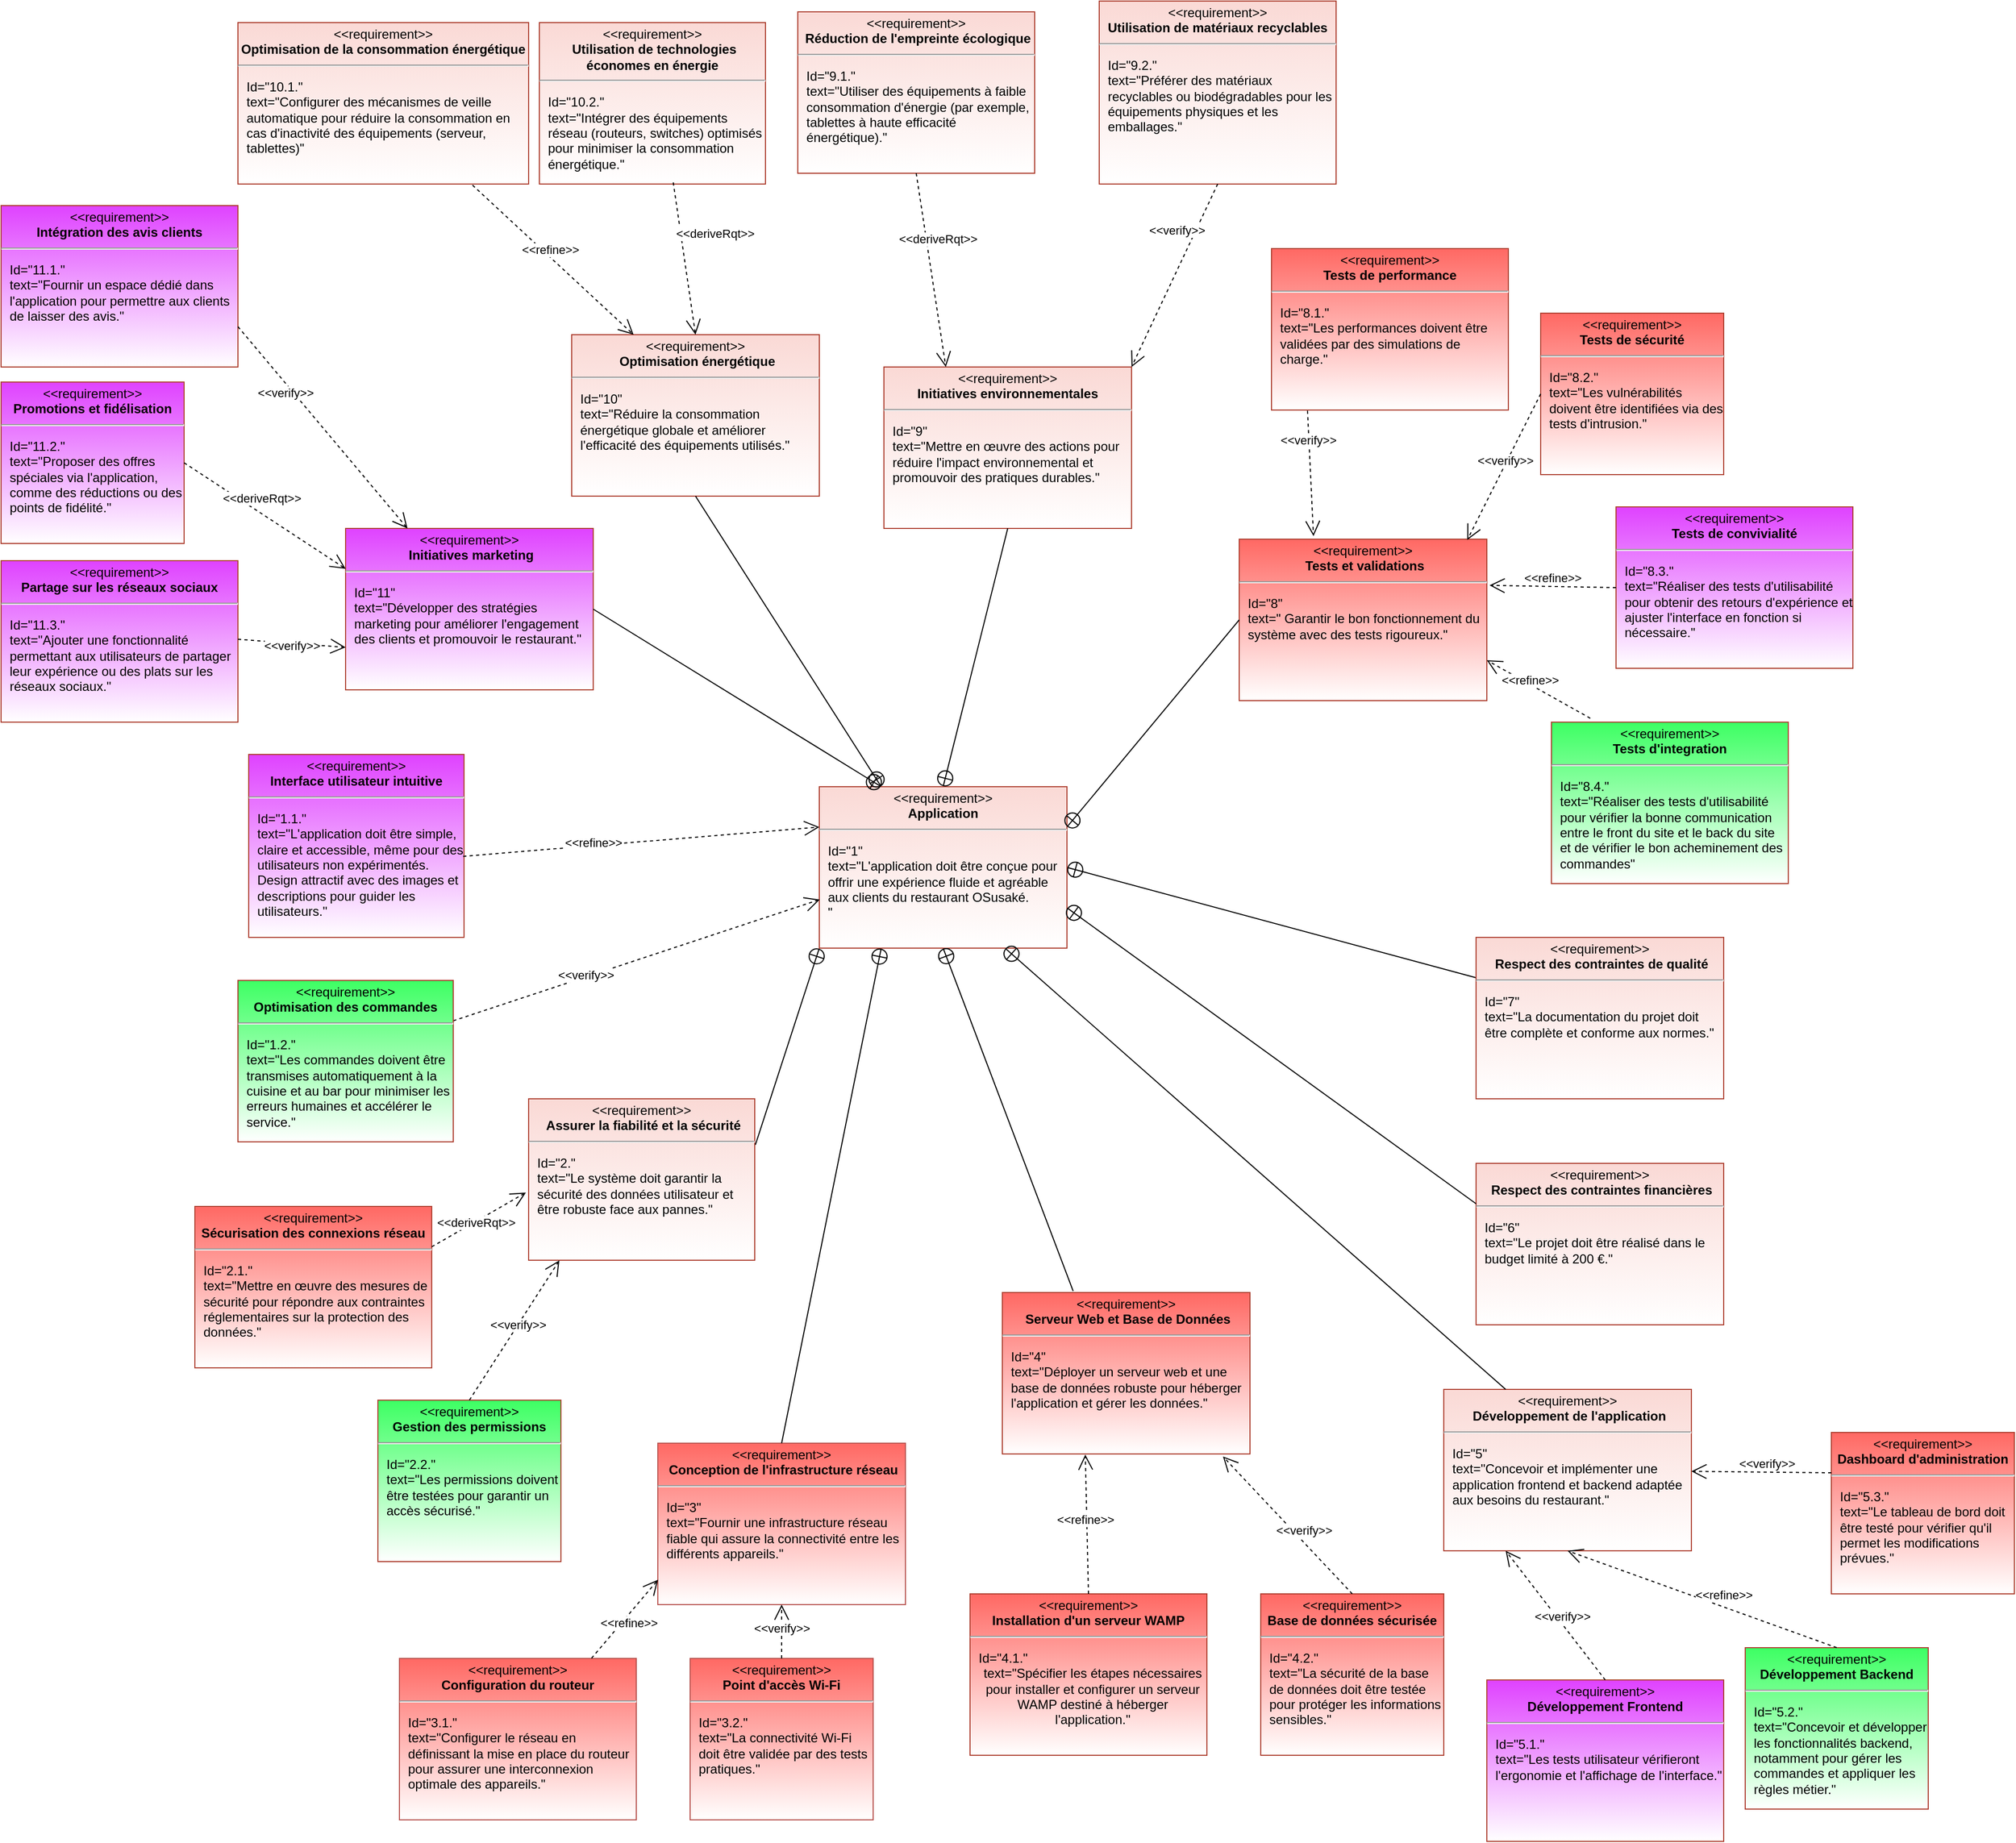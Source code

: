 <mxfile version="26.2.2" pages="2">
  <diagram id="6sqXcZv842MMHSqY-emc" name="req">
    <mxGraphModel dx="3207" dy="2464" grid="1" gridSize="10" guides="1" tooltips="1" connect="1" arrows="1" fold="1" page="1" pageScale="1" pageWidth="827" pageHeight="1169" math="0" shadow="0">
      <root>
        <mxCell id="mcRKk9l3YKuYOQQODkug-0" />
        <mxCell id="mcRKk9l3YKuYOQQODkug-1" parent="mcRKk9l3YKuYOQQODkug-0" />
        <mxCell id="mcRKk9l3YKuYOQQODkug-2" value="&lt;p style=&quot;margin: 0px ; margin-top: 4px ; text-align: center&quot;&gt;&amp;lt;&amp;lt;requirement&amp;gt;&amp;gt;&lt;br&gt;&lt;b&gt;Application&lt;/b&gt;&lt;/p&gt;&lt;hr&gt;&lt;p&gt;&lt;/p&gt;&lt;p style=&quot;margin: 0px ; margin-left: 8px ; text-align: left&quot;&gt;Id=&quot;1&quot;&lt;br&gt;&lt;/p&gt;&lt;p style=&quot;margin: 0px ; margin-left: 8px ; text-align: left&quot;&gt;text=&quot;&lt;span style=&quot;background-color: transparent;&quot;&gt;L&#39;application doit être conçue pour offrir une expérience fluide et agréable aux clients du restaurant OSusaké.&lt;/span&gt;&lt;/p&gt;&lt;p style=&quot;margin: 0px ; margin-left: 8px ; text-align: left&quot;&gt;&lt;span&gt;&quot;&lt;/span&gt;&lt;/p&gt;&lt;p style=&quot;margin: 0px ; margin-left: 8px ; text-align: left&quot;&gt;&lt;br&gt;&lt;/p&gt;" style="shape=rect;overflow=fill;html=1;whiteSpace=wrap;align=center;strokeWidth=1;fillColor=#fad9d5;strokeColor=#ae4132;gradientColor=#ffffff;" parent="mcRKk9l3YKuYOQQODkug-1" vertex="1">
          <mxGeometry x="200" y="-60" width="230" height="150" as="geometry" />
        </mxCell>
        <mxCell id="mcRKk9l3YKuYOQQODkug-4" value="&lt;p style=&quot;margin: 0px ; margin-top: 4px ; text-align: center&quot;&gt;&amp;lt;&amp;lt;requirement&amp;gt;&amp;gt;&lt;br&gt;&lt;b&gt;Interface utilisateur intuitive&lt;/b&gt;&lt;/p&gt;&lt;hr&gt;&lt;p&gt;&lt;/p&gt;&lt;p style=&quot;margin: 0px ; margin-left: 8px ; text-align: left&quot;&gt;Id=&quot;1.1.&quot;&lt;br&gt;&lt;/p&gt;&lt;p style=&quot;margin: 0px ; margin-left: 8px ; text-align: left&quot;&gt;text=&quot;L&#39;application doit être simple, claire et accessible, même pour des utilisateurs non expérimentés. Design attractif avec des images et descriptions pour guider les utilisateurs.&lt;span&gt;&quot;&lt;/span&gt;&lt;/p&gt;&lt;p style=&quot;margin: 0px ; margin-left: 8px ; text-align: left&quot;&gt;&lt;br&gt;&lt;/p&gt;" style="shape=rect;overflow=fill;html=1;whiteSpace=wrap;align=center;strokeWidth=1;fillColor=#DF42FF;strokeColor=#ae4132;gradientColor=#ffffff;" parent="mcRKk9l3YKuYOQQODkug-1" vertex="1">
          <mxGeometry x="-330" y="-90" width="200" height="170" as="geometry" />
        </mxCell>
        <mxCell id="mcRKk9l3YKuYOQQODkug-9" value="&lt;p style=&quot;margin: 0px ; margin-top: 4px ; text-align: center&quot;&gt;&amp;lt;&amp;lt;requirement&amp;gt;&amp;gt;&lt;br&gt;&lt;b&gt;Sécurisation des connexions réseau&lt;/b&gt;&lt;/p&gt;&lt;hr&gt;&lt;p&gt;&lt;/p&gt;&lt;p style=&quot;margin: 0px ; margin-left: 8px ; text-align: left&quot;&gt;Id=&quot;2.1.&quot;&lt;br&gt;&lt;/p&gt;&lt;p style=&quot;margin: 0px ; margin-left: 8px ; text-align: left&quot;&gt;text=&quot;Mettre en œuvre des mesures de sécurité pour répondre aux contraintes réglementaires sur la protection des données.&lt;span&gt;&quot;&lt;/span&gt;&lt;/p&gt;&lt;p style=&quot;margin: 0px ; margin-left: 8px ; text-align: left&quot;&gt;&lt;br&gt;&lt;/p&gt;" style="shape=rect;overflow=fill;html=1;whiteSpace=wrap;align=center;strokeWidth=1;fillColor=#FF6863;strokeColor=#ae4132;gradientColor=#ffffff;" parent="mcRKk9l3YKuYOQQODkug-1" vertex="1">
          <mxGeometry x="-380" y="330" width="220" height="150" as="geometry" />
        </mxCell>
        <mxCell id="mcRKk9l3YKuYOQQODkug-13" value="&lt;p style=&quot;margin: 0px ; margin-top: 4px ; text-align: center&quot;&gt;&amp;lt;&amp;lt;requirement&amp;gt;&amp;gt;&lt;br&gt;&lt;b&gt;&amp;nbsp;Assurer la fiabilité et la sécurité&lt;/b&gt;&lt;/p&gt;&lt;hr&gt;&lt;p&gt;&lt;/p&gt;&lt;p style=&quot;margin: 0px ; margin-left: 8px ; text-align: left&quot;&gt;Id=&quot;2.&quot;&lt;br&gt;&lt;/p&gt;&lt;p style=&quot;margin: 0px ; margin-left: 8px ; text-align: left&quot;&gt;text=&quot;Le système doit garantir la sécurité des données utilisateur et être robuste face aux pannes.&lt;span&gt;&quot;&lt;/span&gt;&lt;/p&gt;&lt;p style=&quot;margin: 0px ; margin-left: 8px ; text-align: left&quot;&gt;&lt;br&gt;&lt;/p&gt;" style="shape=rect;overflow=fill;html=1;whiteSpace=wrap;align=center;strokeWidth=1;fillColor=#fad9d5;strokeColor=#ae4132;gradientColor=#ffffff;" parent="mcRKk9l3YKuYOQQODkug-1" vertex="1">
          <mxGeometry x="-70" y="230" width="210" height="150" as="geometry" />
        </mxCell>
        <mxCell id="kWydDfq1rh9on7qYREXL-1" value="&lt;p style=&quot;margin: 0px ; margin-top: 4px ; text-align: center&quot;&gt;&amp;lt;&amp;lt;requirement&amp;gt;&amp;gt;&lt;br&gt;&lt;b&gt;Gestion des permissions&lt;/b&gt;&lt;/p&gt;&lt;hr&gt;&lt;p&gt;&lt;/p&gt;&lt;p style=&quot;margin: 0px ; margin-left: 8px ; text-align: left&quot;&gt;Id=&quot;2.2.&quot;&lt;br&gt;&lt;/p&gt;&lt;p style=&quot;margin: 0px ; margin-left: 8px ; text-align: left&quot;&gt;text=&quot;Les permissions doivent être testées pour garantir un accès sécurisé.&lt;span&gt;&quot;&lt;/span&gt;&lt;/p&gt;&lt;p style=&quot;margin: 0px ; margin-left: 8px ; text-align: left&quot;&gt;&lt;br&gt;&lt;/p&gt;" style="shape=rect;overflow=fill;html=1;whiteSpace=wrap;align=center;strokeWidth=1;fillColor=#3DFF63;strokeColor=#ae4132;gradientColor=#ffffff;" parent="mcRKk9l3YKuYOQQODkug-1" vertex="1">
          <mxGeometry x="-210" y="510" width="170" height="150" as="geometry" />
        </mxCell>
        <mxCell id="kWydDfq1rh9on7qYREXL-2" value="&amp;lt;&amp;lt;refine&amp;gt;&amp;gt;" style="edgeStyle=none;html=1;endArrow=open;endSize=12;dashed=1;verticalAlign=bottom;entryX=0;entryY=0.25;entryDx=0;entryDy=0;exitX=0.996;exitY=0.557;exitDx=0;exitDy=0;exitPerimeter=0;" parent="mcRKk9l3YKuYOQQODkug-1" source="mcRKk9l3YKuYOQQODkug-4" target="mcRKk9l3YKuYOQQODkug-2" edge="1">
          <mxGeometry x="-0.27" y="-6" width="160" relative="1" as="geometry">
            <mxPoint x="160" y="90" as="sourcePoint" />
            <mxPoint x="170" y="100" as="targetPoint" />
            <mxPoint as="offset" />
          </mxGeometry>
        </mxCell>
        <mxCell id="kWydDfq1rh9on7qYREXL-3" value="&amp;lt;&amp;lt;verify&amp;gt;&amp;gt;" style="edgeStyle=none;html=1;endArrow=open;endSize=12;dashed=1;verticalAlign=bottom;entryX=0.002;entryY=0.699;entryDx=0;entryDy=0;entryPerimeter=0;exitX=1;exitY=0.25;exitDx=0;exitDy=0;" parent="mcRKk9l3YKuYOQQODkug-1" source="mcRKk9l3YKuYOQQODkug-3" target="mcRKk9l3YKuYOQQODkug-2" edge="1">
          <mxGeometry x="-0.291" y="-7" width="160" relative="1" as="geometry">
            <mxPoint x="220" y="140" as="sourcePoint" />
            <mxPoint x="370.003" y="100" as="targetPoint" />
            <mxPoint as="offset" />
          </mxGeometry>
        </mxCell>
        <mxCell id="mcRKk9l3YKuYOQQODkug-3" value="&lt;p style=&quot;margin: 0px ; margin-top: 4px ; text-align: center&quot;&gt;&amp;lt;&amp;lt;requirement&amp;gt;&amp;gt;&lt;br&gt;&lt;b&gt;Optimisation des commandes&lt;/b&gt;&lt;/p&gt;&lt;hr&gt;&lt;p&gt;&lt;/p&gt;&lt;p style=&quot;margin: 0px ; margin-left: 8px ; text-align: left&quot;&gt;Id=&quot;1.2.&quot;&lt;br&gt;&lt;/p&gt;&lt;p style=&quot;margin: 0px ; margin-left: 8px ; text-align: left&quot;&gt;text=&quot;Les commandes doivent être transmises automatiquement à la cuisine et au bar pour minimiser les erreurs humaines et accélérer le service.&lt;span&gt;&quot;&lt;/span&gt;&lt;/p&gt;&lt;p style=&quot;margin: 0px ; margin-left: 8px ; text-align: left&quot;&gt;&lt;br&gt;&lt;/p&gt;" style="shape=rect;overflow=fill;html=1;whiteSpace=wrap;align=center;strokeWidth=1;fillColor=#3DFF63;strokeColor=#ae4132;gradientColor=#ffffff;" parent="mcRKk9l3YKuYOQQODkug-1" vertex="1">
          <mxGeometry x="-340" y="120" width="200" height="150" as="geometry" />
        </mxCell>
        <mxCell id="kWydDfq1rh9on7qYREXL-7" value="&amp;lt;&amp;lt;deriveRqt&amp;gt;&amp;gt;" style="edgeStyle=none;html=1;endArrow=open;endSize=12;dashed=1;verticalAlign=bottom;entryX=-0.012;entryY=0.581;entryDx=0;entryDy=0;exitX=1;exitY=0.25;exitDx=0;exitDy=0;entryPerimeter=0;" parent="mcRKk9l3YKuYOQQODkug-1" source="mcRKk9l3YKuYOQQODkug-9" target="mcRKk9l3YKuYOQQODkug-13" edge="1">
          <mxGeometry x="-0.166" y="-9" width="160" relative="1" as="geometry">
            <mxPoint x="-450.0" y="690" as="sourcePoint" />
            <mxPoint x="-450.0" y="610" as="targetPoint" />
            <mxPoint as="offset" />
          </mxGeometry>
        </mxCell>
        <mxCell id="kWydDfq1rh9on7qYREXL-8" value="&amp;lt;&amp;lt;verify&amp;gt;&amp;gt;" style="edgeStyle=none;html=1;endArrow=open;endSize=12;dashed=1;verticalAlign=bottom;exitX=0.5;exitY=0;exitDx=0;exitDy=0;entryX=0.136;entryY=1.001;entryDx=0;entryDy=0;entryPerimeter=0;" parent="mcRKk9l3YKuYOQQODkug-1" source="kWydDfq1rh9on7qYREXL-1" target="mcRKk9l3YKuYOQQODkug-13" edge="1">
          <mxGeometry x="-0.022" y="-5" width="160" relative="1" as="geometry">
            <mxPoint x="-290" y="690" as="sourcePoint" />
            <mxPoint x="-309.997" y="610" as="targetPoint" />
            <mxPoint as="offset" />
          </mxGeometry>
        </mxCell>
        <mxCell id="kWydDfq1rh9on7qYREXL-9" style="rounded=0;orthogonalLoop=1;jettySize=auto;html=1;startArrow=circlePlus;startFill=0;endArrow=none;endFill=0;exitX=0;exitY=1;exitDx=0;exitDy=0;entryX=1.003;entryY=0.285;entryDx=0;entryDy=0;entryPerimeter=0;" parent="mcRKk9l3YKuYOQQODkug-1" source="mcRKk9l3YKuYOQQODkug-2" target="mcRKk9l3YKuYOQQODkug-13" edge="1">
          <mxGeometry relative="1" as="geometry">
            <mxPoint x="-437.5" y="100.0" as="sourcePoint" />
            <mxPoint x="-300" y="210" as="targetPoint" />
          </mxGeometry>
        </mxCell>
        <mxCell id="kWydDfq1rh9on7qYREXL-10" value="&lt;p style=&quot;margin: 0px ; margin-top: 4px ; text-align: center&quot;&gt;&amp;lt;&amp;lt;requirement&amp;gt;&amp;gt;&lt;br&gt;&lt;b&gt;&amp;nbsp;Conception de l&#39;infrastructure réseau&lt;/b&gt;&lt;/p&gt;&lt;hr&gt;&lt;p&gt;&lt;/p&gt;&lt;p style=&quot;margin: 0px ; margin-left: 8px ; text-align: left&quot;&gt;Id=&quot;3&quot;&lt;br&gt;&lt;/p&gt;&lt;p style=&quot;margin: 0px ; margin-left: 8px ; text-align: left&quot;&gt;text=&quot;Fournir une infrastructure réseau fiable qui assure la connectivité entre les différents appareils.&lt;span&gt;&quot;&lt;/span&gt;&lt;/p&gt;&lt;p style=&quot;margin: 0px ; margin-left: 8px ; text-align: left&quot;&gt;&lt;br&gt;&lt;/p&gt;" style="shape=rect;overflow=fill;html=1;whiteSpace=wrap;align=center;strokeWidth=1;fillColor=#FF6863;strokeColor=#b85450;gradientColor=#FFFFFF;gradientDirection=south;" parent="mcRKk9l3YKuYOQQODkug-1" vertex="1">
          <mxGeometry x="50" y="550" width="230" height="150" as="geometry" />
        </mxCell>
        <mxCell id="kWydDfq1rh9on7qYREXL-11" value="&lt;p style=&quot;margin: 0px ; margin-top: 4px ; text-align: center&quot;&gt;&amp;lt;&amp;lt;requirement&amp;gt;&amp;gt;&lt;br&gt;&lt;b&gt;&amp;nbsp;&lt;/b&gt;&lt;span style=&quot;background-color: transparent;&quot;&gt;&lt;b&gt;Serveur Web et Base de Données&lt;/b&gt;&lt;/span&gt;&lt;/p&gt;&lt;hr&gt;&lt;p&gt;&lt;/p&gt;&lt;p style=&quot;margin: 0px ; margin-left: 8px ; text-align: left&quot;&gt;Id=&quot;4&quot;&lt;br&gt;&lt;/p&gt;&lt;p style=&quot;margin: 0px ; margin-left: 8px ; text-align: left&quot;&gt;text=&quot;Déployer un serveur web et une base de données robuste pour héberger l&#39;application et gérer les données.&lt;span&gt;&quot;&lt;/span&gt;&lt;/p&gt;&lt;p style=&quot;margin: 0px ; margin-left: 8px ; text-align: left&quot;&gt;&lt;br&gt;&lt;/p&gt;" style="shape=rect;overflow=fill;html=1;whiteSpace=wrap;align=center;strokeWidth=1;fillColor=#FF6863;strokeColor=#ae4132;gradientColor=#ffffff;" parent="mcRKk9l3YKuYOQQODkug-1" vertex="1">
          <mxGeometry x="370" y="410" width="230" height="150" as="geometry" />
        </mxCell>
        <mxCell id="kWydDfq1rh9on7qYREXL-12" value="&lt;p style=&quot;margin: 0px ; margin-top: 4px ; text-align: center&quot;&gt;&amp;lt;&amp;lt;requirement&amp;gt;&amp;gt;&lt;br&gt;&lt;b&gt;&amp;nbsp;&lt;/b&gt;&lt;span style=&quot;background-color: transparent;&quot;&gt;&lt;b&gt;Développement de l&#39;application&lt;/b&gt;&lt;/span&gt;&lt;/p&gt;&lt;hr&gt;&lt;p&gt;&lt;/p&gt;&lt;p style=&quot;margin: 0px ; margin-left: 8px ; text-align: left&quot;&gt;Id=&quot;5&quot;&lt;br&gt;&lt;/p&gt;&lt;p style=&quot;margin: 0px ; margin-left: 8px ; text-align: left&quot;&gt;text=&quot;Concevoir et implémenter une application frontend et backend adaptée aux besoins du restaurant.&lt;span&gt;&quot;&lt;/span&gt;&lt;/p&gt;&lt;p style=&quot;margin: 0px ; margin-left: 8px ; text-align: left&quot;&gt;&lt;br&gt;&lt;/p&gt;" style="shape=rect;overflow=fill;html=1;whiteSpace=wrap;align=center;strokeWidth=1;fillColor=#fad9d5;strokeColor=#ae4132;gradientColor=#ffffff;" parent="mcRKk9l3YKuYOQQODkug-1" vertex="1">
          <mxGeometry x="780" y="500" width="230" height="150" as="geometry" />
        </mxCell>
        <mxCell id="kWydDfq1rh9on7qYREXL-13" value="&lt;p style=&quot;margin: 0px ; margin-top: 4px ; text-align: center&quot;&gt;&amp;lt;&amp;lt;requirement&amp;gt;&amp;gt;&lt;br&gt;&lt;b&gt;&amp;nbsp;&lt;/b&gt;&lt;span style=&quot;background-color: transparent;&quot;&gt;&lt;b&gt;Respect des contraintes financières&lt;/b&gt;&lt;/span&gt;&lt;/p&gt;&lt;hr&gt;&lt;p&gt;&lt;/p&gt;&lt;p style=&quot;margin: 0px ; margin-left: 8px ; text-align: left&quot;&gt;Id=&quot;6&quot;&lt;br&gt;&lt;/p&gt;&lt;p style=&quot;margin: 0px ; margin-left: 8px ; text-align: left&quot;&gt;text=&quot;Le projet doit être réalisé dans le budget limité à 200 €.&lt;span&gt;&quot;&lt;/span&gt;&lt;/p&gt;&lt;p style=&quot;margin: 0px ; margin-left: 8px ; text-align: left&quot;&gt;&lt;br&gt;&lt;/p&gt;" style="shape=rect;overflow=fill;html=1;whiteSpace=wrap;align=center;strokeWidth=1;fillColor=#fad9d5;strokeColor=#ae4132;gradientColor=#ffffff;" parent="mcRKk9l3YKuYOQQODkug-1" vertex="1">
          <mxGeometry x="810" y="290" width="230" height="150" as="geometry" />
        </mxCell>
        <mxCell id="kWydDfq1rh9on7qYREXL-15" value="&lt;p style=&quot;margin: 0px ; margin-top: 4px ; text-align: center&quot;&gt;&amp;lt;&amp;lt;requirement&amp;gt;&amp;gt;&lt;br&gt;&lt;b&gt;&amp;nbsp;&lt;/b&gt;&lt;span style=&quot;background-color: transparent;&quot;&gt;&lt;b&gt;Tests et validations&lt;/b&gt;&lt;/span&gt;&lt;/p&gt;&lt;hr&gt;&lt;p&gt;&lt;/p&gt;&lt;p style=&quot;margin: 0px ; margin-left: 8px ; text-align: left&quot;&gt;Id=&quot;8&quot;&lt;br&gt;&lt;/p&gt;&lt;p style=&quot;margin: 0px ; margin-left: 8px ; text-align: left&quot;&gt;text=&quot;&amp;nbsp;Garantir le bon fonctionnement du système avec des tests rigoureux.&lt;span&gt;&quot;&lt;/span&gt;&lt;/p&gt;&lt;p style=&quot;margin: 0px ; margin-left: 8px ; text-align: left&quot;&gt;&lt;br&gt;&lt;/p&gt;" style="shape=rect;overflow=fill;html=1;whiteSpace=wrap;align=center;strokeWidth=1;fillColor=#FF6863;strokeColor=#ae4132;gradientColor=#ffffff;" parent="mcRKk9l3YKuYOQQODkug-1" vertex="1">
          <mxGeometry x="590" y="-290" width="230" height="150" as="geometry" />
        </mxCell>
        <mxCell id="kWydDfq1rh9on7qYREXL-20" value="&lt;p style=&quot;margin: 0px ; margin-top: 4px ; text-align: center&quot;&gt;&amp;lt;&amp;lt;requirement&amp;gt;&amp;gt;&lt;br&gt;&lt;b&gt;Configuration du routeur&lt;/b&gt;&lt;/p&gt;&lt;hr&gt;&lt;p&gt;&lt;/p&gt;&lt;p style=&quot;margin: 0px ; margin-left: 8px ; text-align: left&quot;&gt;Id=&quot;3.1.&quot;&lt;br&gt;&lt;/p&gt;&lt;p style=&quot;margin: 0px ; margin-left: 8px ; text-align: left&quot;&gt;text=&quot;Configurer le réseau en définissant la mise en place du routeur pour assurer une interconnexion optimale des appareils.&lt;span&gt;&quot;&lt;/span&gt;&lt;/p&gt;&lt;p style=&quot;margin: 0px ; margin-left: 8px ; text-align: left&quot;&gt;&lt;br&gt;&lt;/p&gt;" style="shape=rect;overflow=fill;html=1;whiteSpace=wrap;align=center;strokeWidth=1;fillColor=#FF6863;strokeColor=#b85450;gradientColor=#FFFFFF;" parent="mcRKk9l3YKuYOQQODkug-1" vertex="1">
          <mxGeometry x="-190" y="750" width="220" height="150" as="geometry" />
        </mxCell>
        <mxCell id="kWydDfq1rh9on7qYREXL-21" value="&lt;p style=&quot;margin: 0px ; margin-top: 4px ; text-align: center&quot;&gt;&amp;lt;&amp;lt;requirement&amp;gt;&amp;gt;&lt;br&gt;&lt;b&gt;Point d&#39;accès Wi-Fi&lt;/b&gt;&lt;/p&gt;&lt;hr&gt;&lt;p&gt;&lt;/p&gt;&lt;p style=&quot;margin: 0px ; margin-left: 8px ; text-align: left&quot;&gt;Id=&quot;3.2.&quot;&lt;br&gt;&lt;/p&gt;&lt;p style=&quot;margin: 0px ; margin-left: 8px ; text-align: left&quot;&gt;text=&quot;La connectivité Wi-Fi doit être validée par des tests pratiques.&lt;span&gt;&quot;&lt;/span&gt;&lt;/p&gt;&lt;p style=&quot;margin: 0px ; margin-left: 8px ; text-align: left&quot;&gt;&lt;br&gt;&lt;/p&gt;" style="shape=rect;overflow=fill;html=1;whiteSpace=wrap;align=center;strokeWidth=1;fillColor=#FF6863;strokeColor=#b85450;gradientColor=#FFFFFF;" parent="mcRKk9l3YKuYOQQODkug-1" vertex="1">
          <mxGeometry x="80" y="750" width="170" height="150" as="geometry" />
        </mxCell>
        <mxCell id="kWydDfq1rh9on7qYREXL-22" value="&lt;p style=&quot;margin: 0px ; margin-top: 4px ; text-align: center&quot;&gt;&amp;lt;&amp;lt;requirement&amp;gt;&amp;gt;&lt;br&gt;&lt;b&gt;Installation d&#39;un serveur WAMP&lt;/b&gt;&lt;/p&gt;&lt;hr&gt;&lt;p&gt;&lt;/p&gt;&lt;p style=&quot;margin: 0px ; margin-left: 8px ; text-align: left&quot;&gt;Id=&quot;4.1.&quot;&lt;br&gt;&lt;/p&gt;&lt;p style=&quot;text-align: center; margin: 0px 0px 0px 8px;&quot;&gt;text=&quot;&lt;span style=&quot;background-color: transparent; text-align: center;&quot;&gt;Spécifier les étapes nécessaires pour installer et configurer un serveur WAMP destiné à héberger l&#39;application.&quot;&lt;/span&gt;&lt;/p&gt;&lt;p style=&quot;margin: 0px ; margin-left: 8px ; text-align: left&quot;&gt;&lt;br&gt;&lt;/p&gt;" style="shape=rect;overflow=fill;html=1;whiteSpace=wrap;align=center;strokeWidth=1;fillColor=#FF6863;strokeColor=#ae4132;gradientColor=#ffffff;" parent="mcRKk9l3YKuYOQQODkug-1" vertex="1">
          <mxGeometry x="340" y="690" width="220" height="150" as="geometry" />
        </mxCell>
        <mxCell id="kWydDfq1rh9on7qYREXL-23" value="&lt;p style=&quot;margin: 0px ; margin-top: 4px ; text-align: center&quot;&gt;&amp;lt;&amp;lt;requirement&amp;gt;&amp;gt;&lt;br&gt;&lt;b&gt;Base de données sécurisée&lt;/b&gt;&lt;/p&gt;&lt;hr&gt;&lt;p&gt;&lt;/p&gt;&lt;p style=&quot;margin: 0px ; margin-left: 8px ; text-align: left&quot;&gt;Id=&quot;4.2.&quot;&lt;br&gt;&lt;/p&gt;&lt;p style=&quot;margin: 0px ; margin-left: 8px ; text-align: left&quot;&gt;text=&quot;La sécurité de la base de données doit être testée pour protéger les informations sensibles.&lt;span&gt;&quot;&lt;/span&gt;&lt;/p&gt;&lt;p style=&quot;margin: 0px ; margin-left: 8px ; text-align: left&quot;&gt;&lt;br&gt;&lt;/p&gt;" style="shape=rect;overflow=fill;html=1;whiteSpace=wrap;align=center;strokeWidth=1;fillColor=#FF6863;strokeColor=#ae4132;gradientColor=#ffffff;" parent="mcRKk9l3YKuYOQQODkug-1" vertex="1">
          <mxGeometry x="610" y="690" width="170" height="150" as="geometry" />
        </mxCell>
        <mxCell id="kWydDfq1rh9on7qYREXL-24" value="&lt;p style=&quot;margin: 0px ; margin-top: 4px ; text-align: center&quot;&gt;&amp;lt;&amp;lt;requirement&amp;gt;&amp;gt;&lt;br&gt;&lt;b&gt;Développement Frontend&lt;/b&gt;&lt;/p&gt;&lt;hr&gt;&lt;p&gt;&lt;/p&gt;&lt;p style=&quot;margin: 0px ; margin-left: 8px ; text-align: left&quot;&gt;Id=&quot;5.1.&quot;&lt;br&gt;&lt;/p&gt;&lt;p style=&quot;margin: 0px ; margin-left: 8px ; text-align: left&quot;&gt;text=&quot;Les tests utilisateur vérifieront l&#39;ergonomie et l&#39;affichage de l&#39;interface.&lt;span&gt;&quot;&lt;/span&gt;&lt;/p&gt;&lt;p style=&quot;margin: 0px ; margin-left: 8px ; text-align: left&quot;&gt;&lt;br&gt;&lt;/p&gt;" style="shape=rect;overflow=fill;html=1;whiteSpace=wrap;align=center;strokeWidth=1;fillColor=#DF42FF;strokeColor=#ae4132;gradientColor=#ffffff;" parent="mcRKk9l3YKuYOQQODkug-1" vertex="1">
          <mxGeometry x="820" y="770" width="220" height="150" as="geometry" />
        </mxCell>
        <mxCell id="kWydDfq1rh9on7qYREXL-25" value="&lt;p style=&quot;margin: 0px ; margin-top: 4px ; text-align: center&quot;&gt;&amp;lt;&amp;lt;requirement&amp;gt;&amp;gt;&lt;br&gt;&lt;b&gt;Développement Backend&lt;/b&gt;&lt;/p&gt;&lt;hr&gt;&lt;p&gt;&lt;/p&gt;&lt;p style=&quot;margin: 0px ; margin-left: 8px ; text-align: left&quot;&gt;Id=&quot;5.2.&quot;&lt;br&gt;&lt;/p&gt;&lt;p style=&quot;margin: 0px ; margin-left: 8px ; text-align: left&quot;&gt;text=&quot;Concevoir et développer les fonctionnalités backend, notamment pour gérer les commandes et appliquer les règles métier.&lt;span&gt;&quot;&lt;/span&gt;&lt;/p&gt;&lt;p style=&quot;margin: 0px ; margin-left: 8px ; text-align: left&quot;&gt;&lt;br&gt;&lt;/p&gt;" style="shape=rect;overflow=fill;html=1;whiteSpace=wrap;align=center;strokeWidth=1;fillColor=#3DFF63;strokeColor=#ae4132;gradientColor=#ffffff;" parent="mcRKk9l3YKuYOQQODkug-1" vertex="1">
          <mxGeometry x="1060" y="740" width="170" height="150" as="geometry" />
        </mxCell>
        <mxCell id="kWydDfq1rh9on7qYREXL-26" value="&lt;p style=&quot;margin: 0px ; margin-top: 4px ; text-align: center&quot;&gt;&amp;lt;&amp;lt;requirement&amp;gt;&amp;gt;&lt;br&gt;&lt;span style=&quot;font-size: 12px;&quot;&gt;&lt;b&gt;Tests de performance&lt;/b&gt;&lt;/span&gt;&lt;/p&gt;&lt;hr&gt;&lt;p&gt;&lt;/p&gt;&lt;p style=&quot;margin: 0px ; margin-left: 8px ; text-align: left&quot;&gt;Id=&quot;8.1.&quot;&lt;br&gt;&lt;/p&gt;&lt;p style=&quot;margin: 0px ; margin-left: 8px ; text-align: left&quot;&gt;text=&quot;Les performances doivent être validées par des simulations de charge.&lt;span&gt;&quot;&lt;/span&gt;&lt;/p&gt;&lt;p style=&quot;margin: 0px ; margin-left: 8px ; text-align: left&quot;&gt;&lt;br&gt;&lt;/p&gt;" style="shape=rect;overflow=fill;html=1;whiteSpace=wrap;align=center;strokeWidth=1;fillColor=#FF6863;strokeColor=#ae4132;gradientColor=#ffffff;" parent="mcRKk9l3YKuYOQQODkug-1" vertex="1">
          <mxGeometry x="620" y="-560" width="220" height="150" as="geometry" />
        </mxCell>
        <mxCell id="kWydDfq1rh9on7qYREXL-27" value="&lt;p style=&quot;margin: 0px ; margin-top: 4px ; text-align: center&quot;&gt;&amp;lt;&amp;lt;requirement&amp;gt;&amp;gt;&lt;br&gt;&lt;span style=&quot;font-size: 12px;&quot;&gt;&lt;b&gt;Tests de sécurité&lt;/b&gt;&lt;/span&gt;&lt;/p&gt;&lt;hr&gt;&lt;p&gt;&lt;/p&gt;&lt;p style=&quot;margin: 0px ; margin-left: 8px ; text-align: left&quot;&gt;Id=&quot;8.2.&quot;&lt;br&gt;&lt;/p&gt;&lt;p style=&quot;margin: 0px ; margin-left: 8px ; text-align: left&quot;&gt;text=&quot;Les vulnérabilités doivent être identifiées via des tests d&#39;intrusion.&lt;span&gt;&quot;&lt;/span&gt;&lt;/p&gt;&lt;p style=&quot;margin: 0px ; margin-left: 8px ; text-align: left&quot;&gt;&lt;br&gt;&lt;/p&gt;" style="shape=rect;overflow=fill;html=1;whiteSpace=wrap;align=center;strokeWidth=1;fillColor=#FF6863;strokeColor=#ae4132;gradientColor=#ffffff;" parent="mcRKk9l3YKuYOQQODkug-1" vertex="1">
          <mxGeometry x="870" y="-500" width="170" height="150" as="geometry" />
        </mxCell>
        <mxCell id="kWydDfq1rh9on7qYREXL-28" value="&lt;p style=&quot;margin: 0px ; margin-top: 4px ; text-align: center&quot;&gt;&amp;lt;&amp;lt;requirement&amp;gt;&amp;gt;&lt;br&gt;&lt;span style=&quot;font-size: 12px;&quot;&gt;&lt;b&gt;Tests de convivialité&lt;/b&gt;&lt;/span&gt;&lt;/p&gt;&lt;hr&gt;&lt;p&gt;&lt;/p&gt;&lt;p style=&quot;margin: 0px ; margin-left: 8px ; text-align: left&quot;&gt;Id=&quot;8.3.&quot;&lt;br&gt;&lt;/p&gt;&lt;p style=&quot;margin: 0px ; margin-left: 8px ; text-align: left&quot;&gt;text=&quot;Réaliser des tests d&#39;utilisabilité pour obtenir des retours d&#39;expérience et ajuster l&#39;interface en fonction si nécessaire.&lt;span&gt;&quot;&lt;/span&gt;&lt;/p&gt;&lt;p style=&quot;margin: 0px ; margin-left: 8px ; text-align: left&quot;&gt;&lt;br&gt;&lt;/p&gt;" style="shape=rect;overflow=fill;html=1;whiteSpace=wrap;align=center;strokeWidth=1;fillColor=#DF42FF;strokeColor=#ae4132;gradientColor=#ffffff;" parent="mcRKk9l3YKuYOQQODkug-1" vertex="1">
          <mxGeometry x="940" y="-320" width="220" height="150" as="geometry" />
        </mxCell>
        <mxCell id="kWydDfq1rh9on7qYREXL-32" style="rounded=0;orthogonalLoop=1;jettySize=auto;html=1;startArrow=circlePlus;startFill=0;endArrow=none;endFill=0;exitX=0.25;exitY=1;exitDx=0;exitDy=0;entryX=0.5;entryY=0;entryDx=0;entryDy=0;" parent="mcRKk9l3YKuYOQQODkug-1" source="mcRKk9l3YKuYOQQODkug-2" target="kWydDfq1rh9on7qYREXL-10" edge="1">
          <mxGeometry relative="1" as="geometry">
            <mxPoint x="265" y="100" as="sourcePoint" />
            <mxPoint x="-485" y="180" as="targetPoint" />
          </mxGeometry>
        </mxCell>
        <mxCell id="kWydDfq1rh9on7qYREXL-33" style="rounded=0;orthogonalLoop=1;jettySize=auto;html=1;startArrow=circlePlus;startFill=0;endArrow=none;endFill=0;exitX=0.5;exitY=1;exitDx=0;exitDy=0;entryX=0.286;entryY=-0.009;entryDx=0;entryDy=0;entryPerimeter=0;" parent="mcRKk9l3YKuYOQQODkug-1" source="mcRKk9l3YKuYOQQODkug-2" target="kWydDfq1rh9on7qYREXL-11" edge="1">
          <mxGeometry relative="1" as="geometry">
            <mxPoint x="323" y="100" as="sourcePoint" />
            <mxPoint x="15" y="180" as="targetPoint" />
          </mxGeometry>
        </mxCell>
        <mxCell id="kWydDfq1rh9on7qYREXL-34" style="rounded=0;orthogonalLoop=1;jettySize=auto;html=1;startArrow=circlePlus;startFill=0;endArrow=none;endFill=0;exitX=0.75;exitY=1;exitDx=0;exitDy=0;entryX=0.25;entryY=0;entryDx=0;entryDy=0;" parent="mcRKk9l3YKuYOQQODkug-1" source="mcRKk9l3YKuYOQQODkug-2" target="kWydDfq1rh9on7qYREXL-12" edge="1">
          <mxGeometry relative="1" as="geometry">
            <mxPoint x="840" y="60" as="sourcePoint" />
            <mxPoint x="878" y="140" as="targetPoint" />
          </mxGeometry>
        </mxCell>
        <mxCell id="kWydDfq1rh9on7qYREXL-35" style="rounded=0;orthogonalLoop=1;jettySize=auto;html=1;startArrow=circlePlus;startFill=0;endArrow=none;endFill=0;exitX=1;exitY=0.75;exitDx=0;exitDy=0;entryX=0;entryY=0.25;entryDx=0;entryDy=0;" parent="mcRKk9l3YKuYOQQODkug-1" source="mcRKk9l3YKuYOQQODkug-2" target="kWydDfq1rh9on7qYREXL-13" edge="1">
          <mxGeometry relative="1" as="geometry">
            <mxPoint x="550" y="40" as="sourcePoint" />
            <mxPoint x="972" y="120" as="targetPoint" />
          </mxGeometry>
        </mxCell>
        <mxCell id="kWydDfq1rh9on7qYREXL-37" style="rounded=0;orthogonalLoop=1;jettySize=auto;html=1;startArrow=circlePlus;startFill=0;endArrow=none;endFill=0;exitX=1;exitY=0.5;exitDx=0;exitDy=0;entryX=0;entryY=0.25;entryDx=0;entryDy=0;" parent="mcRKk9l3YKuYOQQODkug-1" source="mcRKk9l3YKuYOQQODkug-2" target="kWydDfq1rh9on7qYREXL-14" edge="1">
          <mxGeometry relative="1" as="geometry">
            <mxPoint x="570" y="-27" as="sourcePoint" />
            <mxPoint x="1350" y="90" as="targetPoint" />
          </mxGeometry>
        </mxCell>
        <mxCell id="kWydDfq1rh9on7qYREXL-38" style="rounded=0;orthogonalLoop=1;jettySize=auto;html=1;startArrow=circlePlus;startFill=0;endArrow=none;endFill=0;entryX=0;entryY=0.5;entryDx=0;entryDy=0;exitX=1;exitY=0.25;exitDx=0;exitDy=0;" parent="mcRKk9l3YKuYOQQODkug-1" source="mcRKk9l3YKuYOQQODkug-2" target="kWydDfq1rh9on7qYREXL-15" edge="1">
          <mxGeometry relative="1" as="geometry">
            <mxPoint x="1000" y="-20" as="sourcePoint" />
            <mxPoint x="2018" y="145" as="targetPoint" />
          </mxGeometry>
        </mxCell>
        <mxCell id="NJ4r-btPFasgyIgzd2Xu-0" value="&amp;lt;&amp;lt;refine&amp;gt;&amp;gt;" style="edgeStyle=none;html=1;endArrow=open;endSize=12;dashed=1;verticalAlign=bottom;entryX=0.001;entryY=0.846;entryDx=0;entryDy=0;exitX=0.811;exitY=-0.001;exitDx=0;exitDy=0;exitPerimeter=0;entryPerimeter=0;" parent="mcRKk9l3YKuYOQQODkug-1" source="kWydDfq1rh9on7qYREXL-20" target="kWydDfq1rh9on7qYREXL-10" edge="1">
          <mxGeometry x="-0.164" y="-11" width="160" relative="1" as="geometry">
            <mxPoint x="-150" y="910" as="sourcePoint" />
            <mxPoint x="-40" y="880" as="targetPoint" />
            <mxPoint as="offset" />
          </mxGeometry>
        </mxCell>
        <mxCell id="NJ4r-btPFasgyIgzd2Xu-1" value="&amp;lt;&amp;lt;verify&amp;gt;&amp;gt;" style="edgeStyle=none;html=1;endArrow=open;endSize=12;dashed=1;verticalAlign=bottom;entryX=0.5;entryY=1;entryDx=0;entryDy=0;exitX=0.5;exitY=0;exitDx=0;exitDy=0;" parent="mcRKk9l3YKuYOQQODkug-1" source="kWydDfq1rh9on7qYREXL-21" target="kWydDfq1rh9on7qYREXL-10" edge="1">
          <mxGeometry x="-0.231" width="160" relative="1" as="geometry">
            <mxPoint x="90" y="950" as="sourcePoint" />
            <mxPoint x="70.003" y="870" as="targetPoint" />
            <mxPoint as="offset" />
          </mxGeometry>
        </mxCell>
        <mxCell id="NJ4r-btPFasgyIgzd2Xu-2" value="&amp;lt;&amp;lt;refine&amp;gt;&amp;gt;" style="edgeStyle=none;html=1;endArrow=open;endSize=12;dashed=1;verticalAlign=bottom;entryX=0.335;entryY=1.004;entryDx=0;entryDy=0;exitX=0.5;exitY=0;exitDx=0;exitDy=0;entryPerimeter=0;" parent="mcRKk9l3YKuYOQQODkug-1" source="kWydDfq1rh9on7qYREXL-22" target="kWydDfq1rh9on7qYREXL-11" edge="1">
          <mxGeometry x="-0.072" y="2" width="160" relative="1" as="geometry">
            <mxPoint x="445" y="930" as="sourcePoint" />
            <mxPoint x="445" y="860" as="targetPoint" />
            <mxPoint as="offset" />
          </mxGeometry>
        </mxCell>
        <mxCell id="NJ4r-btPFasgyIgzd2Xu-3" value="&amp;lt;&amp;lt;verify&amp;gt;&amp;gt;" style="edgeStyle=none;html=1;endArrow=open;endSize=12;dashed=1;verticalAlign=bottom;entryX=0.891;entryY=1.016;entryDx=0;entryDy=0;exitX=0.5;exitY=0;exitDx=0;exitDy=0;entryPerimeter=0;" parent="mcRKk9l3YKuYOQQODkug-1" source="kWydDfq1rh9on7qYREXL-23" target="kWydDfq1rh9on7qYREXL-11" edge="1">
          <mxGeometry x="-0.232" y="-1" width="160" relative="1" as="geometry">
            <mxPoint x="625" y="930" as="sourcePoint" />
            <mxPoint x="605.003" y="850" as="targetPoint" />
            <mxPoint x="1" as="offset" />
          </mxGeometry>
        </mxCell>
        <mxCell id="NJ4r-btPFasgyIgzd2Xu-4" value="&lt;p style=&quot;margin: 0px ; margin-top: 4px ; text-align: center&quot;&gt;&amp;lt;&amp;lt;requirement&amp;gt;&amp;gt;&lt;br&gt;&lt;b&gt;Dashboard d&#39;administration&lt;/b&gt;&lt;/p&gt;&lt;hr&gt;&lt;p&gt;&lt;/p&gt;&lt;p style=&quot;margin: 0px ; margin-left: 8px ; text-align: left&quot;&gt;Id=&quot;5.3.&quot;&lt;br&gt;&lt;/p&gt;&lt;p style=&quot;margin: 0px ; margin-left: 8px ; text-align: left&quot;&gt;text=&quot;Le tableau de bord doit être testé pour vérifier qu&#39;il permet les modifications prévues.&lt;span&gt;&quot;&lt;/span&gt;&lt;/p&gt;&lt;p style=&quot;margin: 0px ; margin-left: 8px ; text-align: left&quot;&gt;&lt;br&gt;&lt;/p&gt;" style="shape=rect;overflow=fill;html=1;whiteSpace=wrap;align=center;strokeWidth=1;fillColor=#FF6863;strokeColor=#ae4132;gradientColor=#ffffff;" parent="mcRKk9l3YKuYOQQODkug-1" vertex="1">
          <mxGeometry x="1140" y="540" width="170" height="150" as="geometry" />
        </mxCell>
        <mxCell id="NJ4r-btPFasgyIgzd2Xu-5" value="&amp;lt;&amp;lt;verify&amp;gt;&amp;gt;" style="edgeStyle=none;html=1;endArrow=open;endSize=12;dashed=1;verticalAlign=bottom;entryX=0.25;entryY=1;entryDx=0;entryDy=0;exitX=0.5;exitY=0;exitDx=0;exitDy=0;" parent="mcRKk9l3YKuYOQQODkug-1" source="kWydDfq1rh9on7qYREXL-24" target="kWydDfq1rh9on7qYREXL-12" edge="1">
          <mxGeometry x="-0.155" y="1" width="160" relative="1" as="geometry">
            <mxPoint x="970" y="890" as="sourcePoint" />
            <mxPoint x="950.003" y="810" as="targetPoint" />
            <mxPoint as="offset" />
          </mxGeometry>
        </mxCell>
        <mxCell id="NJ4r-btPFasgyIgzd2Xu-6" value="&amp;lt;&amp;lt;refine&amp;gt;&amp;gt;" style="edgeStyle=none;html=1;endArrow=open;endSize=12;dashed=1;verticalAlign=bottom;entryX=0.5;entryY=1;entryDx=0;entryDy=0;exitX=0.5;exitY=0;exitDx=0;exitDy=0;" parent="mcRKk9l3YKuYOQQODkug-1" source="kWydDfq1rh9on7qYREXL-25" target="kWydDfq1rh9on7qYREXL-12" edge="1">
          <mxGeometry x="-0.154" y="-2" width="160" relative="1" as="geometry">
            <mxPoint x="1190" y="910" as="sourcePoint" />
            <mxPoint x="1190" y="840" as="targetPoint" />
            <mxPoint as="offset" />
          </mxGeometry>
        </mxCell>
        <mxCell id="NJ4r-btPFasgyIgzd2Xu-7" value="&amp;lt;&amp;lt;verify&amp;gt;&amp;gt;" style="edgeStyle=none;html=1;endArrow=open;endSize=12;dashed=1;verticalAlign=bottom;exitX=0;exitY=0.25;exitDx=0;exitDy=0;" parent="mcRKk9l3YKuYOQQODkug-1" source="NJ4r-btPFasgyIgzd2Xu-4" target="kWydDfq1rh9on7qYREXL-12" edge="1">
          <mxGeometry x="-0.077" y="1" width="160" relative="1" as="geometry">
            <mxPoint x="1333" y="760" as="sourcePoint" />
            <mxPoint x="1313.003" y="680" as="targetPoint" />
            <mxPoint as="offset" />
          </mxGeometry>
        </mxCell>
        <mxCell id="NJ4r-btPFasgyIgzd2Xu-10" value="&amp;lt;&amp;lt;verify&amp;gt;&amp;gt;" style="edgeStyle=none;html=1;endArrow=open;endSize=12;dashed=1;verticalAlign=bottom;entryX=0.921;entryY=0.005;entryDx=0;entryDy=0;exitX=0;exitY=0.5;exitDx=0;exitDy=0;entryPerimeter=0;" parent="mcRKk9l3YKuYOQQODkug-1" source="kWydDfq1rh9on7qYREXL-27" target="kWydDfq1rh9on7qYREXL-15" edge="1">
          <mxGeometry x="0.035" y="3" width="160" relative="1" as="geometry">
            <mxPoint x="1440" y="50" as="sourcePoint" />
            <mxPoint x="1460.003" y="-10" as="targetPoint" />
            <mxPoint as="offset" />
          </mxGeometry>
        </mxCell>
        <mxCell id="NJ4r-btPFasgyIgzd2Xu-11" value="&amp;lt;&amp;lt;verify&amp;gt;&amp;gt;" style="edgeStyle=none;html=1;endArrow=open;endSize=12;dashed=1;verticalAlign=bottom;entryX=0.3;entryY=-0.019;entryDx=0;entryDy=0;exitX=0.152;exitY=1.004;exitDx=0;exitDy=0;exitPerimeter=0;entryPerimeter=0;" parent="mcRKk9l3YKuYOQQODkug-1" source="kWydDfq1rh9on7qYREXL-26" target="kWydDfq1rh9on7qYREXL-15" edge="1">
          <mxGeometry x="-0.375" y="-1" width="160" relative="1" as="geometry">
            <mxPoint x="1250" y="90" as="sourcePoint" />
            <mxPoint x="1230.003" y="10" as="targetPoint" />
            <mxPoint as="offset" />
          </mxGeometry>
        </mxCell>
        <mxCell id="NJ4r-btPFasgyIgzd2Xu-12" value="&amp;lt;&amp;lt;refine&amp;gt;&amp;gt;" style="edgeStyle=none;html=1;endArrow=open;endSize=12;dashed=1;verticalAlign=bottom;exitX=0;exitY=0.5;exitDx=0;exitDy=0;entryX=1.011;entryY=0.286;entryDx=0;entryDy=0;entryPerimeter=0;" parent="mcRKk9l3YKuYOQQODkug-1" source="kWydDfq1rh9on7qYREXL-28" target="kWydDfq1rh9on7qYREXL-15" edge="1">
          <mxGeometry x="-0.001" y="1" width="160" relative="1" as="geometry">
            <mxPoint x="1640" y="20" as="sourcePoint" />
            <mxPoint x="1640" y="-50" as="targetPoint" />
            <mxPoint as="offset" />
          </mxGeometry>
        </mxCell>
        <mxCell id="kWydDfq1rh9on7qYREXL-14" value="&lt;p style=&quot;margin: 0px ; margin-top: 4px ; text-align: center&quot;&gt;&amp;lt;&amp;lt;requirement&amp;gt;&amp;gt;&lt;br&gt;&lt;b&gt;&amp;nbsp;&lt;/b&gt;&lt;span style=&quot;background-color: transparent;&quot;&gt;&lt;b&gt;Respect des contraintes de qualité&lt;/b&gt;&lt;/span&gt;&lt;/p&gt;&lt;hr&gt;&lt;p&gt;&lt;/p&gt;&lt;p style=&quot;margin: 0px ; margin-left: 8px ; text-align: left&quot;&gt;Id=&quot;7&quot;&lt;br&gt;&lt;/p&gt;&lt;p style=&quot;margin: 0px ; margin-left: 8px ; text-align: left&quot;&gt;text=&quot;La documentation du projet doit être complète et conforme aux normes.&lt;span&gt;&quot;&lt;/span&gt;&lt;/p&gt;&lt;p style=&quot;margin: 0px ; margin-left: 8px ; text-align: left&quot;&gt;&lt;br&gt;&lt;/p&gt;" style="shape=rect;overflow=fill;html=1;whiteSpace=wrap;align=center;strokeWidth=1;fillColor=#fad9d5;strokeColor=#ae4132;gradientColor=#ffffff;" parent="mcRKk9l3YKuYOQQODkug-1" vertex="1">
          <mxGeometry x="810" y="80" width="230" height="150" as="geometry" />
        </mxCell>
        <mxCell id="NJ4r-btPFasgyIgzd2Xu-22" value="&lt;p style=&quot;margin: 0px ; margin-top: 4px ; text-align: center&quot;&gt;&amp;lt;&amp;lt;requirement&amp;gt;&amp;gt;&lt;br&gt;&lt;b&gt;Initiatives environnementales&lt;/b&gt;&lt;/p&gt;&lt;hr&gt;&lt;p&gt;&lt;/p&gt;&lt;p style=&quot;margin: 0px ; margin-left: 8px ; text-align: left&quot;&gt;Id=&quot;9&quot;&lt;br&gt;&lt;/p&gt;&lt;p style=&quot;margin: 0px ; margin-left: 8px ; text-align: left&quot;&gt;text=&quot;Mettre en œuvre des actions pour réduire l&#39;impact environnemental et promouvoir des pratiques durables.&lt;span&gt;&quot;&lt;/span&gt;&lt;/p&gt;&lt;p style=&quot;margin: 0px ; margin-left: 8px ; text-align: left&quot;&gt;&lt;br&gt;&lt;/p&gt;" style="shape=rect;overflow=fill;html=1;whiteSpace=wrap;align=center;strokeWidth=1;fillColor=#fad9d5;strokeColor=#ae4132;gradientColor=#ffffff;rounded=0;" parent="mcRKk9l3YKuYOQQODkug-1" vertex="1">
          <mxGeometry x="260" y="-450" width="230" height="150" as="geometry" />
        </mxCell>
        <mxCell id="NJ4r-btPFasgyIgzd2Xu-23" value="&lt;p style=&quot;margin: 0px ; margin-top: 4px ; text-align: center&quot;&gt;&amp;lt;&amp;lt;requirement&amp;gt;&amp;gt;&lt;br&gt;&lt;b&gt;Utilisation de matériaux recyclables&lt;/b&gt;&lt;/p&gt;&lt;hr&gt;&lt;p&gt;&lt;/p&gt;&lt;p style=&quot;margin: 0px ; margin-left: 8px ; text-align: left&quot;&gt;Id=&quot;9.2.&quot;&lt;br&gt;&lt;/p&gt;&lt;p style=&quot;margin: 0px ; margin-left: 8px ; text-align: left&quot;&gt;text=&quot;Préférer des matériaux recyclables ou biodégradables pour les équipements physiques et les emballages.&lt;span&gt;&quot;&lt;/span&gt;&lt;/p&gt;&lt;p style=&quot;margin: 0px ; margin-left: 8px ; text-align: left&quot;&gt;&lt;br&gt;&lt;/p&gt;" style="shape=rect;overflow=fill;html=1;whiteSpace=wrap;align=center;strokeWidth=1;fillColor=#fad9d5;strokeColor=#ae4132;gradientColor=#ffffff;" parent="mcRKk9l3YKuYOQQODkug-1" vertex="1">
          <mxGeometry x="460" y="-790" width="220" height="170" as="geometry" />
        </mxCell>
        <mxCell id="NJ4r-btPFasgyIgzd2Xu-24" value="&lt;p style=&quot;margin: 0px ; margin-top: 4px ; text-align: center&quot;&gt;&amp;lt;&amp;lt;requirement&amp;gt;&amp;gt;&lt;br&gt;&lt;b&gt;&amp;nbsp;Réduction de l&#39;empreinte écologique&lt;/b&gt;&lt;/p&gt;&lt;hr&gt;&lt;p&gt;&lt;/p&gt;&lt;p style=&quot;margin: 0px ; margin-left: 8px ; text-align: left&quot;&gt;Id=&quot;9.1.&quot;&lt;br&gt;&lt;/p&gt;&lt;p style=&quot;margin: 0px ; margin-left: 8px ; text-align: left&quot;&gt;text=&quot;Utiliser des équipements à faible consommation d&#39;énergie (par exemple, tablettes à haute efficacité énergétique).&lt;span&gt;&quot;&lt;/span&gt;&lt;/p&gt;&lt;p style=&quot;margin: 0px ; margin-left: 8px ; text-align: left&quot;&gt;&lt;br&gt;&lt;/p&gt;" style="shape=rect;overflow=fill;html=1;whiteSpace=wrap;align=center;strokeWidth=1;fillColor=#fad9d5;strokeColor=#ae4132;gradientColor=#ffffff;" parent="mcRKk9l3YKuYOQQODkug-1" vertex="1">
          <mxGeometry x="180" y="-780" width="220" height="150" as="geometry" />
        </mxCell>
        <mxCell id="NJ4r-btPFasgyIgzd2Xu-25" value="&amp;lt;&amp;lt;verify&amp;gt;&amp;gt;" style="edgeStyle=none;html=1;endArrow=open;endSize=12;dashed=1;verticalAlign=bottom;exitX=0.5;exitY=1;exitDx=0;exitDy=0;entryX=1;entryY=0;entryDx=0;entryDy=0;" parent="mcRKk9l3YKuYOQQODkug-1" source="NJ4r-btPFasgyIgzd2Xu-23" target="NJ4r-btPFasgyIgzd2Xu-22" edge="1">
          <mxGeometry x="-0.326" y="-12" width="160" relative="1" as="geometry">
            <mxPoint x="90" y="-340" as="sourcePoint" />
            <mxPoint x="120" y="-482" as="targetPoint" />
            <mxPoint as="offset" />
          </mxGeometry>
        </mxCell>
        <mxCell id="NJ4r-btPFasgyIgzd2Xu-32" value="&lt;p style=&quot;margin: 0px ; margin-top: 4px ; text-align: center&quot;&gt;&amp;lt;&amp;lt;requirement&amp;gt;&amp;gt;&lt;br&gt;&lt;b&gt;&amp;nbsp;&lt;/b&gt;&lt;span style=&quot;background-color: transparent;&quot;&gt;&lt;b&gt;Optimisation énergétique&lt;/b&gt;&lt;/span&gt;&lt;/p&gt;&lt;hr&gt;&lt;p&gt;&lt;/p&gt;&lt;p style=&quot;margin: 0px ; margin-left: 8px ; text-align: left&quot;&gt;Id=&quot;10&quot;&lt;br&gt;&lt;/p&gt;&lt;p style=&quot;margin: 0px ; margin-left: 8px ; text-align: left&quot;&gt;text=&quot;&lt;span style=&quot;background-color: transparent;&quot;&gt;Réduire la consommation énergétique globale et améliorer l&#39;efficacité des équipements utilisés.&lt;/span&gt;&lt;span style=&quot;background-color: transparent; color: light-dark(rgb(0, 0, 0), rgb(255, 255, 255));&quot;&gt;&quot;&lt;/span&gt;&lt;/p&gt;&lt;p style=&quot;margin: 0px ; margin-left: 8px ; text-align: left&quot;&gt;&lt;br&gt;&lt;/p&gt;" style="shape=rect;overflow=fill;html=1;whiteSpace=wrap;align=center;strokeWidth=1;fillColor=#fad9d5;strokeColor=#ae4132;gradientColor=#ffffff;" parent="mcRKk9l3YKuYOQQODkug-1" vertex="1">
          <mxGeometry x="-30" y="-480" width="230" height="150" as="geometry" />
        </mxCell>
        <mxCell id="NJ4r-btPFasgyIgzd2Xu-33" value="&lt;p style=&quot;margin: 0px ; margin-top: 4px ; text-align: center&quot;&gt;&amp;lt;&amp;lt;requirement&amp;gt;&amp;gt;&lt;br&gt;&lt;b&gt;Optimisation de la consommation énergétique&lt;/b&gt;&lt;/p&gt;&lt;hr&gt;&lt;p&gt;&lt;/p&gt;&lt;p style=&quot;margin: 0px ; margin-left: 8px ; text-align: left&quot;&gt;Id=&quot;10.1.&quot;&lt;br&gt;&lt;/p&gt;&lt;p style=&quot;margin: 0px ; margin-left: 8px ; text-align: left&quot;&gt;text=&quot;&lt;span style=&quot;background-color: transparent; text-align: center;&quot;&gt;Configurer des mécanismes de veille automatique pour réduire la consommation en cas d&#39;inactivité des équipements (serveur, tablettes)&quot;&lt;/span&gt;&lt;/p&gt;&lt;p style=&quot;margin: 0px ; margin-left: 8px ; text-align: left&quot;&gt;&lt;br&gt;&lt;/p&gt;" style="shape=rect;overflow=fill;html=1;whiteSpace=wrap;align=center;strokeWidth=1;fillColor=#fad9d5;strokeColor=#ae4132;gradientColor=#ffffff;" parent="mcRKk9l3YKuYOQQODkug-1" vertex="1">
          <mxGeometry x="-340" y="-770" width="270" height="150" as="geometry" />
        </mxCell>
        <mxCell id="NJ4r-btPFasgyIgzd2Xu-34" value="&lt;p style=&quot;margin: 0px ; margin-top: 4px ; text-align: center&quot;&gt;&amp;lt;&amp;lt;requirement&amp;gt;&amp;gt;&lt;br&gt;&lt;b&gt;&amp;nbsp;Utilisation de technologies économes en énergie&lt;/b&gt;&lt;/p&gt;&lt;hr&gt;&lt;p&gt;&lt;/p&gt;&lt;p style=&quot;margin: 0px ; margin-left: 8px ; text-align: left&quot;&gt;Id=&quot;10&lt;span style=&quot;background-color: transparent; color: light-dark(rgb(0, 0, 0), rgb(255, 255, 255));&quot;&gt;.2.&quot;&lt;/span&gt;&lt;/p&gt;&lt;p style=&quot;margin: 0px ; margin-left: 8px ; text-align: left&quot;&gt;text=&quot;&lt;span style=&quot;background-color: transparent; text-align: center;&quot;&gt;Intégrer des équipements réseau (routeurs, switches) optimisés pour minimiser la consommation énergétique.&quot;&lt;/span&gt;&lt;/p&gt;&lt;p style=&quot;margin: 0px ; margin-left: 8px ; text-align: left&quot;&gt;&lt;br&gt;&lt;/p&gt;" style="shape=rect;overflow=fill;html=1;whiteSpace=wrap;align=center;strokeWidth=1;fillColor=#fad9d5;strokeColor=#ae4132;gradientColor=#ffffff;" parent="mcRKk9l3YKuYOQQODkug-1" vertex="1">
          <mxGeometry x="-60" y="-770" width="210" height="150" as="geometry" />
        </mxCell>
        <mxCell id="NJ4r-btPFasgyIgzd2Xu-39" value="&lt;p style=&quot;margin: 0px ; margin-top: 4px ; text-align: center&quot;&gt;&amp;lt;&amp;lt;requirement&amp;gt;&amp;gt;&lt;br&gt;&lt;b&gt;&amp;nbsp;&lt;/b&gt;&lt;span style=&quot;background-color: transparent;&quot;&gt;&lt;b&gt;Initiatives marketing&lt;/b&gt;&lt;/span&gt;&lt;/p&gt;&lt;hr&gt;&lt;p&gt;&lt;/p&gt;&lt;p style=&quot;margin: 0px ; margin-left: 8px ; text-align: left&quot;&gt;Id=&quot;11&quot;&lt;br&gt;&lt;/p&gt;&lt;p style=&quot;margin: 0px ; margin-left: 8px ; text-align: left&quot;&gt;text=&quot;Développer des stratégies marketing pour améliorer l&#39;engagement des clients et promouvoir le restaurant.&lt;span&gt;&quot;&lt;/span&gt;&lt;/p&gt;&lt;p style=&quot;margin: 0px ; margin-left: 8px ; text-align: left&quot;&gt;&lt;br&gt;&lt;/p&gt;" style="shape=rect;overflow=fill;html=1;whiteSpace=wrap;align=center;strokeWidth=1;fillColor=#DF42FF;strokeColor=#ae4132;gradientColor=#ffffff;" parent="mcRKk9l3YKuYOQQODkug-1" vertex="1">
          <mxGeometry x="-240" y="-300" width="230" height="150" as="geometry" />
        </mxCell>
        <mxCell id="NJ4r-btPFasgyIgzd2Xu-40" value="&lt;p style=&quot;margin: 0px ; margin-top: 4px ; text-align: center&quot;&gt;&amp;lt;&amp;lt;requirement&amp;gt;&amp;gt;&lt;br&gt;&lt;b&gt;Intégration des avis clients&lt;/b&gt;&lt;/p&gt;&lt;hr&gt;&lt;p&gt;&lt;/p&gt;&lt;p style=&quot;margin: 0px ; margin-left: 8px ; text-align: left&quot;&gt;Id=&quot;11.1.&quot;&lt;br&gt;&lt;/p&gt;&lt;p style=&quot;margin: 0px ; margin-left: 8px ; text-align: left&quot;&gt;text=&quot;&lt;span style=&quot;background-color: transparent; text-align: center;&quot;&gt;Fournir un espace dédié dans l&#39;application pour permettre aux clients de laisser des avis.&quot;&lt;/span&gt;&lt;/p&gt;&lt;p style=&quot;margin: 0px ; margin-left: 8px ; text-align: left&quot;&gt;&lt;br&gt;&lt;/p&gt;" style="shape=rect;overflow=fill;html=1;whiteSpace=wrap;align=center;strokeWidth=1;fillColor=#DF42FF;strokeColor=#ae4132;gradientColor=#ffffff;" parent="mcRKk9l3YKuYOQQODkug-1" vertex="1">
          <mxGeometry x="-560" y="-600" width="220" height="150" as="geometry" />
        </mxCell>
        <mxCell id="NJ4r-btPFasgyIgzd2Xu-41" value="&lt;p style=&quot;margin: 0px ; margin-top: 4px ; text-align: center&quot;&gt;&amp;lt;&amp;lt;requirement&amp;gt;&amp;gt;&lt;br&gt;&lt;b&gt;Promotions et fidélisation&lt;/b&gt;&lt;/p&gt;&lt;hr&gt;&lt;p&gt;&lt;/p&gt;&lt;p style=&quot;margin: 0px ; margin-left: 8px ; text-align: left&quot;&gt;Id=&quot;11.2.&quot;&lt;br&gt;&lt;/p&gt;&lt;p style=&quot;margin: 0px ; margin-left: 8px ; text-align: left&quot;&gt;text=&quot;Proposer des offres spéciales via l&#39;application, comme des réductions ou des points de fidélité.&lt;span&gt;&quot;&lt;/span&gt;&lt;/p&gt;&lt;p style=&quot;margin: 0px ; margin-left: 8px ; text-align: left&quot;&gt;&lt;br&gt;&lt;/p&gt;" style="shape=rect;overflow=fill;html=1;whiteSpace=wrap;align=center;strokeWidth=1;fillColor=#DF42FF;strokeColor=#ae4132;gradientColor=#ffffff;" parent="mcRKk9l3YKuYOQQODkug-1" vertex="1">
          <mxGeometry x="-560" y="-436" width="170" height="150" as="geometry" />
        </mxCell>
        <mxCell id="NJ4r-btPFasgyIgzd2Xu-42" value="&lt;p style=&quot;margin: 0px ; margin-top: 4px ; text-align: center&quot;&gt;&amp;lt;&amp;lt;requirement&amp;gt;&amp;gt;&lt;br&gt;&lt;b&gt;Partage sur les réseaux sociaux&lt;/b&gt;&lt;/p&gt;&lt;hr&gt;&lt;p&gt;&lt;/p&gt;&lt;p style=&quot;margin: 0px ; margin-left: 8px ; text-align: left&quot;&gt;Id=&quot;11.3.&quot;&lt;br&gt;&lt;/p&gt;&lt;p style=&quot;margin: 0px ; margin-left: 8px ; text-align: left&quot;&gt;text=&quot;Ajouter une fonctionnalité permettant aux utilisateurs de partager leur expérience ou des plats sur les réseaux sociaux.&lt;span&gt;&quot;&lt;/span&gt;&lt;/p&gt;&lt;p style=&quot;margin: 0px ; margin-left: 8px ; text-align: left&quot;&gt;&lt;br&gt;&lt;/p&gt;" style="shape=rect;overflow=fill;html=1;whiteSpace=wrap;align=center;strokeWidth=1;fillColor=#DF42FF;strokeColor=#ae4132;gradientColor=#ffffff;" parent="mcRKk9l3YKuYOQQODkug-1" vertex="1">
          <mxGeometry x="-560" y="-270" width="220" height="150" as="geometry" />
        </mxCell>
        <mxCell id="NJ4r-btPFasgyIgzd2Xu-44" value="&amp;lt;&amp;lt;verify&amp;gt;&amp;gt;" style="edgeStyle=none;html=1;endArrow=open;endSize=12;dashed=1;verticalAlign=bottom;entryX=0.25;entryY=0;entryDx=0;entryDy=0;exitX=1;exitY=0.75;exitDx=0;exitDy=0;" parent="mcRKk9l3YKuYOQQODkug-1" source="NJ4r-btPFasgyIgzd2Xu-40" target="NJ4r-btPFasgyIgzd2Xu-39" edge="1">
          <mxGeometry x="-0.326" y="-12" width="160" relative="1" as="geometry">
            <mxPoint x="-930" y="-310" as="sourcePoint" />
            <mxPoint x="-949.997" y="-390" as="targetPoint" />
            <mxPoint as="offset" />
          </mxGeometry>
        </mxCell>
        <mxCell id="NJ4r-btPFasgyIgzd2Xu-46" style="rounded=0;orthogonalLoop=1;jettySize=auto;html=1;startArrow=circlePlus;startFill=0;endArrow=none;endFill=0;entryX=0.5;entryY=1;entryDx=0;entryDy=0;exitX=0.25;exitY=0;exitDx=0;exitDy=0;" parent="mcRKk9l3YKuYOQQODkug-1" source="mcRKk9l3YKuYOQQODkug-2" target="NJ4r-btPFasgyIgzd2Xu-32" edge="1">
          <mxGeometry relative="1" as="geometry">
            <mxPoint x="-245" y="-180" as="sourcePoint" />
            <mxPoint x="65" y="-460" as="targetPoint" />
          </mxGeometry>
        </mxCell>
        <mxCell id="NJ4r-btPFasgyIgzd2Xu-47" style="rounded=0;orthogonalLoop=1;jettySize=auto;html=1;startArrow=circlePlus;startFill=0;endArrow=none;endFill=0;entryX=1;entryY=0.5;entryDx=0;entryDy=0;exitX=0.25;exitY=0;exitDx=0;exitDy=0;" parent="mcRKk9l3YKuYOQQODkug-1" source="mcRKk9l3YKuYOQQODkug-2" target="NJ4r-btPFasgyIgzd2Xu-39" edge="1">
          <mxGeometry relative="1" as="geometry">
            <mxPoint x="-290" y="80" as="sourcePoint" />
            <mxPoint x="20" y="-200" as="targetPoint" />
          </mxGeometry>
        </mxCell>
        <mxCell id="NJ4r-btPFasgyIgzd2Xu-48" style="rounded=0;orthogonalLoop=1;jettySize=auto;html=1;startArrow=circlePlus;startFill=0;endArrow=none;endFill=0;entryX=0.5;entryY=1;entryDx=0;entryDy=0;exitX=0.5;exitY=0;exitDx=0;exitDy=0;" parent="mcRKk9l3YKuYOQQODkug-1" source="mcRKk9l3YKuYOQQODkug-2" target="NJ4r-btPFasgyIgzd2Xu-22" edge="1">
          <mxGeometry relative="1" as="geometry">
            <mxPoint x="90" y="-200" as="sourcePoint" />
            <mxPoint x="400" y="-480" as="targetPoint" />
          </mxGeometry>
        </mxCell>
        <mxCell id="NJ4r-btPFasgyIgzd2Xu-49" value="&amp;lt;&amp;lt;deriveRqt&amp;gt;&amp;gt;" style="edgeStyle=none;html=1;endArrow=open;endSize=12;dashed=1;verticalAlign=bottom;entryX=0.25;entryY=0;entryDx=0;entryDy=0;exitX=0.5;exitY=1;exitDx=0;exitDy=0;" parent="mcRKk9l3YKuYOQQODkug-1" source="NJ4r-btPFasgyIgzd2Xu-24" target="NJ4r-btPFasgyIgzd2Xu-22" edge="1">
          <mxGeometry x="-0.207" y="9" width="160" relative="1" as="geometry">
            <mxPoint x="270" y="-720" as="sourcePoint" />
            <mxPoint x="270" y="-800" as="targetPoint" />
            <mxPoint as="offset" />
          </mxGeometry>
        </mxCell>
        <mxCell id="NJ4r-btPFasgyIgzd2Xu-51" value="&amp;lt;&amp;lt;refine&amp;gt;&amp;gt;" style="edgeStyle=none;html=1;endArrow=open;endSize=12;dashed=1;verticalAlign=bottom;exitX=0.807;exitY=1.007;exitDx=0;exitDy=0;entryX=0.25;entryY=0;entryDx=0;entryDy=0;exitPerimeter=0;" parent="mcRKk9l3YKuYOQQODkug-1" source="NJ4r-btPFasgyIgzd2Xu-33" target="NJ4r-btPFasgyIgzd2Xu-32" edge="1">
          <mxGeometry x="-0.019" y="-1" width="160" relative="1" as="geometry">
            <mxPoint x="-170" y="-820" as="sourcePoint" />
            <mxPoint x="-72" y="-530" as="targetPoint" />
            <mxPoint as="offset" />
          </mxGeometry>
        </mxCell>
        <mxCell id="NJ4r-btPFasgyIgzd2Xu-53" value="&amp;lt;&amp;lt;deriveRqt&amp;gt;&amp;gt;" style="edgeStyle=none;html=1;endArrow=open;endSize=12;dashed=1;verticalAlign=bottom;exitX=0.592;exitY=0.99;exitDx=0;exitDy=0;entryX=0.5;entryY=0;entryDx=0;entryDy=0;exitPerimeter=0;" parent="mcRKk9l3YKuYOQQODkug-1" source="NJ4r-btPFasgyIgzd2Xu-34" target="NJ4r-btPFasgyIgzd2Xu-32" edge="1">
          <mxGeometry x="-0.143" y="30" width="160" relative="1" as="geometry">
            <mxPoint x="-150" y="-730" as="sourcePoint" />
            <mxPoint x="-100" y="-750" as="targetPoint" />
            <mxPoint as="offset" />
          </mxGeometry>
        </mxCell>
        <mxCell id="NJ4r-btPFasgyIgzd2Xu-55" value="&amp;lt;&amp;lt;verify&amp;gt;&amp;gt;" style="edgeStyle=none;html=1;endArrow=open;endSize=12;dashed=1;verticalAlign=bottom;entryX=0;entryY=0.75;entryDx=0;entryDy=0;exitX=1;exitY=0.5;exitDx=0;exitDy=0;" parent="mcRKk9l3YKuYOQQODkug-1" edge="1">
          <mxGeometry x="0.017" y="-11" width="160" relative="1" as="geometry">
            <mxPoint x="-340" y="-197" as="sourcePoint" />
            <mxPoint x="-240.0" y="-189.5" as="targetPoint" />
            <mxPoint as="offset" />
          </mxGeometry>
        </mxCell>
        <mxCell id="NJ4r-btPFasgyIgzd2Xu-56" value="&amp;lt;&amp;lt;deriveRqt&amp;gt;&amp;gt;" style="edgeStyle=none;html=1;endArrow=open;endSize=12;dashed=1;verticalAlign=bottom;exitX=1;exitY=0.5;exitDx=0;exitDy=0;entryX=0;entryY=0.25;entryDx=0;entryDy=0;" parent="mcRKk9l3YKuYOQQODkug-1" source="NJ4r-btPFasgyIgzd2Xu-41" target="NJ4r-btPFasgyIgzd2Xu-39" edge="1">
          <mxGeometry x="-0.076" y="4" width="160" relative="1" as="geometry">
            <mxPoint x="-620" y="-550" as="sourcePoint" />
            <mxPoint x="-335" y="-260" as="targetPoint" />
            <mxPoint as="offset" />
          </mxGeometry>
        </mxCell>
        <mxCell id="kkGulvFGpplR4E4MdNnB-0" value="&lt;p style=&quot;margin: 0px ; margin-top: 4px ; text-align: center&quot;&gt;&amp;lt;&amp;lt;requirement&amp;gt;&amp;gt;&lt;br&gt;&lt;span style=&quot;font-size: 12px;&quot;&gt;&lt;b&gt;Tests d&#39;integration&lt;/b&gt;&lt;/span&gt;&lt;/p&gt;&lt;hr&gt;&lt;p&gt;&lt;/p&gt;&lt;p style=&quot;margin: 0px ; margin-left: 8px ; text-align: left&quot;&gt;Id=&quot;8.4.&quot;&lt;br&gt;&lt;/p&gt;&lt;p style=&quot;margin: 0px ; margin-left: 8px ; text-align: left&quot;&gt;text=&quot;Réaliser des tests d&#39;utilisabilité pour vérifier la bonne communication entre le front du site et le back du site et de vérifier le bon acheminement des commandes&lt;span&gt;&quot;&lt;/span&gt;&lt;/p&gt;&lt;p style=&quot;margin: 0px ; margin-left: 8px ; text-align: left&quot;&gt;&lt;br&gt;&lt;/p&gt;" style="shape=rect;overflow=fill;html=1;whiteSpace=wrap;align=center;strokeWidth=1;fillColor=#3DFF63;strokeColor=#ae4132;gradientColor=#ffffff;" parent="mcRKk9l3YKuYOQQODkug-1" vertex="1">
          <mxGeometry x="880" y="-120" width="220" height="150" as="geometry" />
        </mxCell>
        <mxCell id="kkGulvFGpplR4E4MdNnB-1" value="&amp;lt;&amp;lt;refine&amp;gt;&amp;gt;" style="edgeStyle=none;html=1;endArrow=open;endSize=12;dashed=1;verticalAlign=bottom;exitX=0.164;exitY=-0.024;exitDx=0;exitDy=0;entryX=1;entryY=0.75;entryDx=0;entryDy=0;exitPerimeter=0;" parent="mcRKk9l3YKuYOQQODkug-1" source="kkGulvFGpplR4E4MdNnB-0" target="kWydDfq1rh9on7qYREXL-15" edge="1">
          <mxGeometry x="0.122" y="4" width="160" relative="1" as="geometry">
            <mxPoint x="1510" y="15" as="sourcePoint" />
            <mxPoint x="1370" y="143" as="targetPoint" />
            <mxPoint as="offset" />
          </mxGeometry>
        </mxCell>
      </root>
    </mxGraphModel>
  </diagram>
  <diagram id="LDTtKJ3F97WnQdO1-KFz" name="Page-2">
    <mxGraphModel dx="1434" dy="772" grid="1" gridSize="10" guides="1" tooltips="1" connect="1" arrows="1" fold="1" page="1" pageScale="1" pageWidth="827" pageHeight="1169" math="0" shadow="0">
      <root>
        <mxCell id="0" />
        <mxCell id="1" parent="0" />
      </root>
    </mxGraphModel>
  </diagram>
</mxfile>

